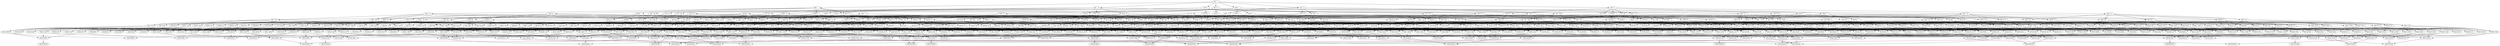 strict digraph "velha" {
	"OXOXOXO.." [O=1];
	"OXOXOXXOO" [O=1];
	"OXOXOXOOX" [O=1];
	"OXOXOX..O" [O=1];
	"OXOXOOXXO" [O=1];
	"OXOXOOXOX" [D=1];
	"OXOXO.X.O" [O=1];
	"OXOXOOOXX" [O=1];
	"OXOXO.OX." [O=1];
	"OXOXO..XO" [O=1];
	"OXOXO.O.X" [O=1];
	"OXOXXOOX." [X=1];
	"OXOXXOOOX" [D=1];
	"OXOXXOXOO" [O=1];
	"OXOXXO..O" [O=1];
	"OXOX.OX.O" [O=1];
	"OXOX.O.XO" [O=1];
	"OXOXXXOO." [X=1];
	"OXOXXXO.O" [X=1];
	"OXOXX.OXO" [X=1];
	"OXOXOXOXO" [O=1];
	"OXOXXX.OO" [X=1];
	"OXOOXXO.." [O=1];
	"OXOOXXXOO" [D=1];
	"OXOOXXOOX" [O=1];
	"OXOOXX.XO" [X=1];
	"OXOOXOXX." [X=1];
	"OXOOXOXOX" [D=1];
	"OXOOX.XXO" [X=1];
	"OXOOX..X." [X=1];
	"OXOOXO.XX" [X=1];
	"OXOOX.O.X" [O=1];
	"OXO.XOX.O" [O=1];
	"OXO.XO.X." [X=1];
	"OXO.XOOXX" [X=1];
	"OXO.XXOXO" [X=1];
	"OXO.X.OX." [X=1];
	"OXO.X..XO" [X=1];
	"OXOOOXXXO" [O=1];
	"OXOOOXXOX" [D=1];
	"OXOOOXOXX" [O=1];
	"OXOO.XOX." [O=1];
	"OXOO.XO.X" [O=1];
	"OXO.OXX.O" [O=1];
	"OXO.OXOX." [O=1];
	"OXO.OX.XO" [O=1];
	"OXO.OXO.X" [O=1];
	"OXOOO.XXX" [X=1];
	"OXOO.OXXX" [X=1];
	"OXO.OOXXX" [X=1];
	"OXO.O.XXO" [O=1];
	"OXO..OXXO" [O=1];
	"OXOO..OXX" [O=1];
	"OXO.O.OXX" [O=1];
	"XXOOOXO.." [O=1];
	"XXOOOXXOO" [D=1];
	"XXOOOXOOX" [O=1];
	"XXOOOXOXO" [O=1];
	"XXOOOOX.." [O=1];
	"XXOOOOXOX" [O=1];
	"XXOOOOXXO" [O=1];
	"XXOOOO.X." [O=1];
	"XXOOO.OX." [O=1];
	"XXOOOO..X" [O=1];
	"XXOOO.O.X" [O=1];
	"XXOOXOOX." [X=1];
	"XXOOXOO.X" [X=1];
	"XXOOXOXOO" [O=1];
	"XXOOXO.OX" [X=1];
	"XXOOXO..O" [O=1];
	"XXOO.OX.O" [O=1];
	"XXOOOOOXX" [O=1];
	"XXOO.O.XO" [O=1];
	"XXOOXXOOO" [O=1];
	"XXOOX.OOX" [X=1];
	"XXOOX.OXO" [X=1];
	".XOOXOX.O" [O=1];
	".XOOXO.X." [X=1];
	".XOOXOOXX" [X=1];
	".XOOXXOXO" [X=1];
	".XOOX.OX." [X=1];
	".XOOX..XO" [X=1];
	".XOOOXOX." [O=1];
	".XOOOXO.X" [O=1];
	".XOOOOXX." [O=1];
	".XOOOOX.X" [O=1];
	".XOO.OXXO" [O=1];
	".XOOOO.XX" [O=1];
	".XOOO.OXX" [O=1];
	"XXOXOOO.." [O=1];
	"XXOXOOXO." [X=1];
	"XXOXOOOOX" [O=1];
	"XXOXOO..O" [O=1];
	"XXO.OOX.O" [O=1];
	"XXO.OOOX." [O=1];
	"XXO.OO.XO" [O=1];
	"XXO.OOO.X" [O=1];
	"XXO.O.O.." [O=1];
	"XXOXO.OO." [O=1];
	"XXOXOXOOO" [O=1];
	"XXOXO.XOO" [X=1];
	"XXO.OXOO." [O=1];
	"XXO.O.OOX" [O=1];
	"XXOXO.O.O" [O=1];
	"XXO.OXO.O" [O=1];
	"XXO.O.OXO" [O=1];
	".XOXOOX.O" [O=1];
	".XOXOOOX." [O=1];
	".XOXOO.XO" [O=1];
	".XOXOOO.X" [O=1];
	".XOXO.O.." [O=1];
	".XOXOXOO." [O=1];
	".XOXO.OOX" [O=1];
	".XOXOXO.O" [O=1];
	".XOXO.OXO" [O=1];
	".XO.OXO.." [O=1];
	".XO.OXOOX" [O=1];
	".XO.OXOXO" [O=1];
	".XO.OOXXO" [O=1];
	".XO.OOOXX" [O=1];
	".XO.O.OX." [O=1];
	".XO.O.O.X" [O=1];
	"XXOXXOOOO" [O=1];
	"XXOX.OO.O" [O=1];
	"XXO.XOOOX" [X=1];
	"XXO.XOO.O" [O=1];
	"XXO..OOXO" [O=1];
	"XXOX.O.OO" [O=1];
	"XXO.XO.OO" [O=1];
	"XXO..OXOO" [O=1];
	"XXO..O..O" [O=1];
	".XOXXOO.O" [O=1];
	".XOX.OOXO" [O=1];
	".XOXXO.OO" [O=1];
	".XOX.OXOO" [O=1];
	".XOX.O..O" [O=1];
	".XO.XOOX." [X=1];
	".XO.XOXOO" [O=1];
	".XO.XO..O" [O=1];
	".XO..OX.O" [O=1];
	".XO..O.XO" [O=1];
	"XXOX..OOO" [O=1];
	"XXO.X.OOO" [O=1];
	"XXO..XOOO" [O=1];
	".XOXX.OOO" [O=1];
	".XOX.XOOO" [O=1];
	".XO.XXOOO" [O=1];
	".XO.X.OXO" [X=1];
	".XO......" -> "OXO......"
	".XO......" -> ".XOO....."
	".XO......" -> ".XO.O...."
	".XO......" -> ".XO..O..."
	".XO......" -> ".XO...O.."
	".XO......" -> ".XO....O."
	".XO......" -> ".XO.....O"
	"OXO......" -> "OXOX....."
	"OXO......" -> "OXO.X...."
	"OXO......" -> "OXO..X..."
	"OXO......" -> "OXO...X.."
	"OXO......" -> "OXO....X."
	"OXO......" -> "OXO.....X"
	"OXOX....." -> "OXOXO...."
	"OXOX....." -> "OXOX.O..."
	"OXOX....." -> "OXOX..O.."
	"OXOX....." -> "OXOX...O."
	"OXOX....." -> "OXOX....O"
	"OXOXO...." -> "OXOXOX..."
	"OXOXO...." -> "OXOXO.X.."
	"OXOXO...." -> "OXOXO..X."
	"OXOXO...." -> "OXOXO...X"
	"OXOXOX..." -> "OXOXOXO.."
	"OXOXOX..." -> "OXOXOX.O."
	"OXOXOX..." -> "OXOXOX..O"
	"OXOXOX.O." -> "OXOXOXXO."
	"OXOXOX.O." -> "OXOXOX.OX"
	"OXOXOXXO." -> "OXOXOXXOO"
	"OXOXOX.OX" -> "OXOXOXOOX"
	"OXOXO.X.." -> "OXOXOOX.."
	"OXOXO.X.." -> "OXOXO.XO."
	"OXOXO.X.." -> "OXOXO.X.O"
	"OXOXOOX.." -> "OXOXOOXX."
	"OXOXOOX.." -> "OXOXOOX.X"
	"OXOXOOXX." -> "OXOXOOXXO"
	"OXOXOOX.X" -> "OXOXOOXOX"
	"OXOXO.XO." -> "OXOXOXXO."
	"OXOXO.XO." -> "OXOXO.XOX"
	"OXOXO.XOX" -> "OXOXOOXOX"
	"OXOXO..X." -> "OXOXOO.X."
	"OXOXO..X." -> "OXOXO.OX."
	"OXOXO..X." -> "OXOXO..XO"
	"OXOXOO.X." -> "OXOXOOXX."
	"OXOXOO.X." -> "OXOXOO.XX"
	"OXOXOO.XX" -> "OXOXOOOXX"
	"OXOXO...X" -> "OXOXOO..X"
	"OXOXO...X" -> "OXOXO.O.X"
	"OXOXO...X" -> "OXOXO..OX"
	"OXOXOO..X" -> "OXOXOOX.X"
	"OXOXOO..X" -> "OXOXOO.XX"
	"OXOXO..OX" -> "OXOXOX.OX"
	"OXOXO..OX" -> "OXOXO.XOX"
	"OXOX.O..." -> "OXOXXO..."
	"OXOX.O..." -> "OXOX.OX.."
	"OXOX.O..." -> "OXOX.O.X."
	"OXOX.O..." -> "OXOX.O..X"
	"OXOXXO..." -> "OXOXXOO.."
	"OXOXXO..." -> "OXOXXO.O."
	"OXOXXO..." -> "OXOXXO..O"
	"OXOXXOO.." -> "OXOXXOOX."
	"OXOXXOO.." -> "OXOXXOO.X"
	"OXOXXOO.X" -> "OXOXXOOOX"
	"OXOXXO.O." -> "OXOXXOXO."
	"OXOXXO.O." -> "OXOXXO.OX"
	"OXOXXOXO." -> "OXOXXOXOO"
	"OXOXXO.OX" -> "OXOXXOOOX"
	"OXOX.OX.." -> "OXOXOOX.."
	"OXOX.OX.." -> "OXOX.OXO."
	"OXOX.OX.." -> "OXOX.OX.O"
	"OXOX.OXO." -> "OXOXXOXO."
	"OXOX.OXO." -> "OXOX.OXOX"
	"OXOX.OXOX" -> "OXOXOOXOX"
	"OXOX.O.X." -> "OXOXOO.X."
	"OXOX.O.X." -> "OXOX.OOX."
	"OXOX.O.X." -> "OXOX.O.XO"
	"OXOX.OOX." -> "OXOXXOOX."
	"OXOX.OOX." -> "OXOX.OOXX"
	"OXOX.OOXX" -> "OXOXOOOXX"
	"OXOX.O..X" -> "OXOXOO..X"
	"OXOX.O..X" -> "OXOX.OO.X"
	"OXOX.O..X" -> "OXOX.O.OX"
	"OXOX.OO.X" -> "OXOXXOO.X"
	"OXOX.OO.X" -> "OXOX.OOXX"
	"OXOX.O.OX" -> "OXOXXO.OX"
	"OXOX.O.OX" -> "OXOX.OXOX"
	"OXOX..O.." -> "OXOXX.O.."
	"OXOX..O.." -> "OXOX.XO.."
	"OXOX..O.." -> "OXOX..OX."
	"OXOX..O.." -> "OXOX..O.X"
	"OXOXX.O.." -> "OXOXXOO.."
	"OXOXX.O.." -> "OXOXX.OO."
	"OXOXX.O.." -> "OXOXX.O.O"
	"OXOXX.OO." -> "OXOXXXOO."
	"OXOXX.OO." -> "OXOXX.OOX"
	"OXOXX.OOX" -> "OXOXXOOOX"
	"OXOXX.O.O" -> "OXOXXXO.O"
	"OXOXX.O.O" -> "OXOXX.OXO"
	"OXOX.XO.." -> "OXOXOXO.."
	"OXOX.XO.." -> "OXOX.XOO."
	"OXOX.XO.." -> "OXOX.XO.O"
	"OXOX.XOO." -> "OXOXXXOO."
	"OXOX.XOO." -> "OXOX.XOOX"
	"OXOX.XOOX" -> "OXOXOXOOX"
	"OXOX.XO.O" -> "OXOXXXO.O"
	"OXOX.XO.O" -> "OXOX.XOXO"
	"OXOX.XOXO" -> "OXOXOXOXO"
	"OXOX..OX." -> "OXOXO.OX."
	"OXOX..OX." -> "OXOX.OOX."
	"OXOX..OX." -> "OXOX..OXO"
	"OXOX..OXO" -> "OXOXX.OXO"
	"OXOX..OXO" -> "OXOX.XOXO"
	"OXOX..O.X" -> "OXOXO.O.X"
	"OXOX..O.X" -> "OXOX.OO.X"
	"OXOX..O.X" -> "OXOX..OOX"
	"OXOX..OOX" -> "OXOXX.OOX"
	"OXOX..OOX" -> "OXOX.XOOX"
	"OXOX...O." -> "OXOXX..O."
	"OXOX...O." -> "OXOX.X.O."
	"OXOX...O." -> "OXOX..XO."
	"OXOX...O." -> "OXOX...OX"
	"OXOXX..O." -> "OXOXXO.O."
	"OXOXX..O." -> "OXOXX.OO."
	"OXOXX..O." -> "OXOXX..OO"
	"OXOXX..OO" -> "OXOXXX.OO"
	"OXOXX..OO" -> "OXOXX.XOO"
	"OXOXX.XOO" -> "OXOXXOXOO"
	"OXOX.X.O." -> "OXOXOX.O."
	"OXOX.X.O." -> "OXOX.XOO."
	"OXOX.X.O." -> "OXOX.X.OO"
	"OXOX.X.OO" -> "OXOXXX.OO"
	"OXOX.X.OO" -> "OXOX.XXOO"
	"OXOX.XXOO" -> "OXOXOXXOO"
	"OXOX..XO." -> "OXOXO.XO."
	"OXOX..XO." -> "OXOX.OXO."
	"OXOX..XO." -> "OXOX..XOO"
	"OXOX..XOO" -> "OXOXX.XOO"
	"OXOX..XOO" -> "OXOX.XXOO"
	"OXOX...OX" -> "OXOXO..OX"
	"OXOX...OX" -> "OXOX.O.OX"
	"OXOX...OX" -> "OXOX..OOX"
	"OXOX....O" -> "OXOXX...O"
	"OXOX....O" -> "OXOX.X..O"
	"OXOX....O" -> "OXOX..X.O"
	"OXOX....O" -> "OXOX...XO"
	"OXOXX...O" -> "OXOXXO..O"
	"OXOXX...O" -> "OXOXX.O.O"
	"OXOXX...O" -> "OXOXX..OO"
	"OXOX.X..O" -> "OXOXOX..O"
	"OXOX.X..O" -> "OXOX.XO.O"
	"OXOX.X..O" -> "OXOX.X.OO"
	"OXOX..X.O" -> "OXOXO.X.O"
	"OXOX..X.O" -> "OXOX.OX.O"
	"OXOX..X.O" -> "OXOX..XOO"
	"OXOX...XO" -> "OXOXO..XO"
	"OXOX...XO" -> "OXOX.O.XO"
	"OXOX...XO" -> "OXOX..OXO"
	"OXO.X...." -> "OXOOX...."
	"OXO.X...." -> "OXO.XO..."
	"OXO.X...." -> "OXO.X.O.."
	"OXO.X...." -> "OXO.X..O."
	"OXO.X...." -> "OXO.X...O"
	"OXOOX...." -> "OXOOXX..."
	"OXOOX...." -> "OXOOX.X.."
	"OXOOX...." -> "OXOOX..X."
	"OXOOX...." -> "OXOOX...X"
	"OXOOXX..." -> "OXOOXXO.."
	"OXOOXX..." -> "OXOOXX.O."
	"OXOOXX..." -> "OXOOXX..O"
	"OXOOXX.O." -> "OXOOXXXO."
	"OXOOXX.O." -> "OXOOXX.OX"
	"OXOOXXXO." -> "OXOOXXXOO"
	"OXOOXX.OX" -> "OXOOXXOOX"
	"OXOOXX..O" -> "OXOOXXX.O"
	"OXOOXX..O" -> "OXOOXX.XO"
	"OXOOXXX.O" -> "OXOOXXXOO"
	"OXOOX.X.." -> "OXOOXOX.."
	"OXOOX.X.." -> "OXOOX.XO."
	"OXOOX.X.." -> "OXOOX.X.O"
	"OXOOXOX.." -> "OXOOXOXX."
	"OXOOXOX.." -> "OXOOXOX.X"
	"OXOOXOX.X" -> "OXOOXOXOX"
	"OXOOX.XO." -> "OXOOXXXO."
	"OXOOX.XO." -> "OXOOX.XOX"
	"OXOOX.XOX" -> "OXOOXOXOX"
	"OXOOX.X.O" -> "OXOOXXX.O"
	"OXOOX.X.O" -> "OXOOX.XXO"
	"OXOOX...X" -> "OXOOXO..X"
	"OXOOX...X" -> "OXOOX.O.X"
	"OXOOX...X" -> "OXOOX..OX"
	"OXOOXO..X" -> "OXOOXOX.X"
	"OXOOXO..X" -> "OXOOXO.XX"
	"OXOOX..OX" -> "OXOOXX.OX"
	"OXOOX..OX" -> "OXOOX.XOX"
	"OXO.XO..." -> "OXOXXO..."
	"OXO.XO..." -> "OXO.XOX.."
	"OXO.XO..." -> "OXO.XO.X."
	"OXO.XO..." -> "OXO.XO..X"
	"OXO.XOX.." -> "OXOOXOX.."
	"OXO.XOX.." -> "OXO.XOXO."
	"OXO.XOX.." -> "OXO.XOX.O"
	"OXO.XOXO." -> "OXOXXOXO."
	"OXO.XOXO." -> "OXO.XOXOX"
	"OXO.XOXOX" -> "OXOOXOXOX"
	"OXO.XO..X" -> "OXOOXO..X"
	"OXO.XO..X" -> "OXO.XOO.X"
	"OXO.XO..X" -> "OXO.XO.OX"
	"OXO.XOO.X" -> "OXOXXOO.X"
	"OXO.XOO.X" -> "OXO.XOOXX"
	"OXO.XO.OX" -> "OXOXXO.OX"
	"OXO.XO.OX" -> "OXO.XOXOX"
	"OXO.X.O.." -> "OXOXX.O.."
	"OXO.X.O.." -> "OXO.XXO.."
	"OXO.X.O.." -> "OXO.X.OX."
	"OXO.X.O.." -> "OXO.X.O.X"
	"OXO.XXO.." -> "OXOOXXO.."
	"OXO.XXO.." -> "OXO.XXOO."
	"OXO.XXO.." -> "OXO.XXO.O"
	"OXO.XXOO." -> "OXOXXXOO."
	"OXO.XXOO." -> "OXO.XXOOX"
	"OXO.XXOOX" -> "OXOOXXOOX"
	"OXO.XXO.O" -> "OXOXXXO.O"
	"OXO.XXO.O" -> "OXO.XXOXO"
	"OXO.X.O.X" -> "OXOOX.O.X"
	"OXO.X.O.X" -> "OXO.XOO.X"
	"OXO.X.O.X" -> "OXO.X.OOX"
	"OXO.X.OOX" -> "OXOXX.OOX"
	"OXO.X.OOX" -> "OXO.XXOOX"
	"OXO.X..O." -> "OXOXX..O."
	"OXO.X..O." -> "OXO.XX.O."
	"OXO.X..O." -> "OXO.X.XO."
	"OXO.X..O." -> "OXO.X..OX"
	"OXO.XX.O." -> "OXOOXX.O."
	"OXO.XX.O." -> "OXO.XXOO."
	"OXO.XX.O." -> "OXO.XX.OO"
	"OXO.XX.OO" -> "OXOXXX.OO"
	"OXO.XX.OO" -> "OXO.XXXOO"
	"OXO.XXXOO" -> "OXOOXXXOO"
	"OXO.X.XO." -> "OXOOX.XO."
	"OXO.X.XO." -> "OXO.XOXO."
	"OXO.X.XO." -> "OXO.X.XOO"
	"OXO.X.XOO" -> "OXOXX.XOO"
	"OXO.X.XOO" -> "OXO.XXXOO"
	"OXO.X..OX" -> "OXOOX..OX"
	"OXO.X..OX" -> "OXO.XO.OX"
	"OXO.X..OX" -> "OXO.X.OOX"
	"OXO.X...O" -> "OXOXX...O"
	"OXO.X...O" -> "OXO.XX..O"
	"OXO.X...O" -> "OXO.X.X.O"
	"OXO.X...O" -> "OXO.X..XO"
	"OXO.XX..O" -> "OXOOXX..O"
	"OXO.XX..O" -> "OXO.XXO.O"
	"OXO.XX..O" -> "OXO.XX.OO"
	"OXO.X.X.O" -> "OXOOX.X.O"
	"OXO.X.X.O" -> "OXO.XOX.O"
	"OXO.X.X.O" -> "OXO.X.XOO"
	"OXO..X..." -> "OXOO.X..."
	"OXO..X..." -> "OXO.OX..."
	"OXO..X..." -> "OXO..XO.."
	"OXO..X..." -> "OXO..X.O."
	"OXO..X..." -> "OXO..X..O"
	"OXOO.X..." -> "OXOOXX..."
	"OXOO.X..." -> "OXOO.XX.."
	"OXOO.X..." -> "OXOO.X.X."
	"OXOO.X..." -> "OXOO.X..X"
	"OXOO.XX.." -> "OXOOOXX.."
	"OXOO.XX.." -> "OXOO.XXO."
	"OXOO.XX.." -> "OXOO.XX.O"
	"OXOOOXX.." -> "OXOOOXXX."
	"OXOOOXX.." -> "OXOOOXX.X"
	"OXOOOXXX." -> "OXOOOXXXO"
	"OXOOOXX.X" -> "OXOOOXXOX"
	"OXOO.XXO." -> "OXOOXXXO."
	"OXOO.XXO." -> "OXOO.XXOX"
	"OXOO.XXOX" -> "OXOOOXXOX"
	"OXOO.XX.O" -> "OXOOXXX.O"
	"OXOO.XX.O" -> "OXOO.XXXO"
	"OXOO.XXXO" -> "OXOOOXXXO"
	"OXOO.X.X." -> "OXOOOX.X."
	"OXOO.X.X." -> "OXOO.XOX."
	"OXOO.X.X." -> "OXOO.X.XO"
	"OXOOOX.X." -> "OXOOOXXX."
	"OXOOOX.X." -> "OXOOOX.XX"
	"OXOOOX.XX" -> "OXOOOXOXX"
	"OXOO.X.XO" -> "OXOOXX.XO"
	"OXOO.X.XO" -> "OXOO.XXXO"
	"OXOO.X..X" -> "OXOOOX..X"
	"OXOO.X..X" -> "OXOO.XO.X"
	"OXOO.X..X" -> "OXOO.X.OX"
	"OXOOOX..X" -> "OXOOOXX.X"
	"OXOOOX..X" -> "OXOOOX.XX"
	"OXOO.X.OX" -> "OXOOXX.OX"
	"OXOO.X.OX" -> "OXOO.XXOX"
	"OXO.OX..." -> "OXOXOX..."
	"OXO.OX..." -> "OXO.OXX.."
	"OXO.OX..." -> "OXO.OX.X."
	"OXO.OX..." -> "OXO.OX..X"
	"OXO.OXX.." -> "OXOOOXX.."
	"OXO.OXX.." -> "OXO.OXXO."
	"OXO.OXX.." -> "OXO.OXX.O"
	"OXO.OXXO." -> "OXOXOXXO."
	"OXO.OXXO." -> "OXO.OXXOX"
	"OXO.OXXOX" -> "OXOOOXXOX"
	"OXO.OX.X." -> "OXOOOX.X."
	"OXO.OX.X." -> "OXO.OXOX."
	"OXO.OX.X." -> "OXO.OX.XO"
	"OXO.OX..X" -> "OXOOOX..X"
	"OXO.OX..X" -> "OXO.OXO.X"
	"OXO.OX..X" -> "OXO.OX.OX"
	"OXO.OX.OX" -> "OXOXOX.OX"
	"OXO.OX.OX" -> "OXO.OXXOX"
	"OXO..XO.." -> "OXOX.XO.."
	"OXO..XO.." -> "OXO.XXO.."
	"OXO..XO.." -> "OXO..XOX."
	"OXO..XO.." -> "OXO..XO.X"
	"OXO..XOX." -> "OXOO.XOX."
	"OXO..XOX." -> "OXO.OXOX."
	"OXO..XOX." -> "OXO..XOXO"
	"OXO..XOXO" -> "OXOX.XOXO"
	"OXO..XOXO" -> "OXO.XXOXO"
	"OXO..XO.X" -> "OXOO.XO.X"
	"OXO..XO.X" -> "OXO.OXO.X"
	"OXO..XO.X" -> "OXO..XOOX"
	"OXO..XOOX" -> "OXOX.XOOX"
	"OXO..XOOX" -> "OXO.XXOOX"
	"OXO..X.O." -> "OXOX.X.O."
	"OXO..X.O." -> "OXO.XX.O."
	"OXO..X.O." -> "OXO..XXO."
	"OXO..X.O." -> "OXO..X.OX"
	"OXO..XXO." -> "OXOO.XXO."
	"OXO..XXO." -> "OXO.OXXO."
	"OXO..XXO." -> "OXO..XXOO"
	"OXO..XXOO" -> "OXOX.XXOO"
	"OXO..XXOO" -> "OXO.XXXOO"
	"OXO..X.OX" -> "OXOO.X.OX"
	"OXO..X.OX" -> "OXO.OX.OX"
	"OXO..X.OX" -> "OXO..XOOX"
	"OXO..X..O" -> "OXOX.X..O"
	"OXO..X..O" -> "OXO.XX..O"
	"OXO..X..O" -> "OXO..XX.O"
	"OXO..X..O" -> "OXO..X.XO"
	"OXO..XX.O" -> "OXOO.XX.O"
	"OXO..XX.O" -> "OXO.OXX.O"
	"OXO..XX.O" -> "OXO..XXOO"
	"OXO..X.XO" -> "OXOO.X.XO"
	"OXO..X.XO" -> "OXO.OX.XO"
	"OXO..X.XO" -> "OXO..XOXO"
	"OXO...X.." -> "OXOO..X.."
	"OXO...X.." -> "OXO.O.X.."
	"OXO...X.." -> "OXO..OX.."
	"OXO...X.." -> "OXO...XO."
	"OXO...X.." -> "OXO...X.O"
	"OXOO..X.." -> "OXOOX.X.."
	"OXOO..X.." -> "OXOO.XX.."
	"OXOO..X.." -> "OXOO..XX."
	"OXOO..X.." -> "OXOO..X.X"
	"OXOO..XX." -> "OXOOO.XX."
	"OXOO..XX." -> "OXOO.OXX."
	"OXOO..XX." -> "OXOO..XXO"
	"OXOOO.XX." -> "OXOOOXXX."
	"OXOOO.XX." -> "OXOOO.XXX"
	"OXOO.OXX." -> "OXOOXOXX."
	"OXOO.OXX." -> "OXOO.OXXX"
	"OXOO..XXO" -> "OXOOX.XXO"
	"OXOO..XXO" -> "OXOO.XXXO"
	"OXOO..X.X" -> "OXOOO.X.X"
	"OXOO..X.X" -> "OXOO.OX.X"
	"OXOO..X.X" -> "OXOO..XOX"
	"OXOOO.X.X" -> "OXOOOXX.X"
	"OXOOO.X.X" -> "OXOOO.XXX"
	"OXOO.OX.X" -> "OXOOXOX.X"
	"OXOO.OX.X" -> "OXOO.OXXX"
	"OXOO..XOX" -> "OXOOX.XOX"
	"OXOO..XOX" -> "OXOO.XXOX"
	"OXO.O.X.." -> "OXOXO.X.."
	"OXO.O.X.." -> "OXO.OXX.."
	"OXO.O.X.." -> "OXO.O.XX."
	"OXO.O.X.." -> "OXO.O.X.X"
	"OXO.O.XX." -> "OXOOO.XX."
	"OXO.O.XX." -> "OXO.OOXX."
	"OXO.O.XX." -> "OXO.O.XXO"
	"OXO.OOXX." -> "OXOXOOXX."
	"OXO.OOXX." -> "OXO.OOXXX"
	"OXO.O.X.X" -> "OXOOO.X.X"
	"OXO.O.X.X" -> "OXO.OOX.X"
	"OXO.O.X.X" -> "OXO.O.XOX"
	"OXO.OOX.X" -> "OXOXOOX.X"
	"OXO.OOX.X" -> "OXO.OOXXX"
	"OXO.O.XOX" -> "OXOXO.XOX"
	"OXO.O.XOX" -> "OXO.OXXOX"
	"OXO..OX.." -> "OXOX.OX.."
	"OXO..OX.." -> "OXO.XOX.."
	"OXO..OX.." -> "OXO..OXX."
	"OXO..OX.." -> "OXO..OX.X"
	"OXO..OXX." -> "OXOO.OXX."
	"OXO..OXX." -> "OXO.OOXX."
	"OXO..OXX." -> "OXO..OXXO"
	"OXO..OX.X" -> "OXOO.OX.X"
	"OXO..OX.X" -> "OXO.OOX.X"
	"OXO..OX.X" -> "OXO..OXOX"
	"OXO..OXOX" -> "OXOX.OXOX"
	"OXO..OXOX" -> "OXO.XOXOX"
	"OXO...XO." -> "OXOX..XO."
	"OXO...XO." -> "OXO.X.XO."
	"OXO...XO." -> "OXO..XXO."
	"OXO...XO." -> "OXO...XOX"
	"OXO...XOX" -> "OXOO..XOX"
	"OXO...XOX" -> "OXO.O.XOX"
	"OXO...XOX" -> "OXO..OXOX"
	"OXO...X.O" -> "OXOX..X.O"
	"OXO...X.O" -> "OXO.X.X.O"
	"OXO...X.O" -> "OXO..XX.O"
	"OXO...X.O" -> "OXO...XXO"
	"OXO...XXO" -> "OXOO..XXO"
	"OXO...XXO" -> "OXO.O.XXO"
	"OXO...XXO" -> "OXO..OXXO"
	"OXO....X." -> "OXOO...X."
	"OXO....X." -> "OXO.O..X."
	"OXO....X." -> "OXO..O.X."
	"OXO....X." -> "OXO...OX."
	"OXO....X." -> "OXO....XO"
	"OXOO...X." -> "OXOOX..X."
	"OXOO...X." -> "OXOO.X.X."
	"OXOO...X." -> "OXOO..XX."
	"OXOO...X." -> "OXOO...XX"
	"OXOO...XX" -> "OXOOO..XX"
	"OXOO...XX" -> "OXOO.O.XX"
	"OXOO...XX" -> "OXOO..OXX"
	"OXOOO..XX" -> "OXOOOX.XX"
	"OXOOO..XX" -> "OXOOO.XXX"
	"OXOO.O.XX" -> "OXOOXO.XX"
	"OXOO.O.XX" -> "OXOO.OXXX"
	"OXO.O..X." -> "OXOXO..X."
	"OXO.O..X." -> "OXO.OX.X."
	"OXO.O..X." -> "OXO.O.XX."
	"OXO.O..X." -> "OXO.O..XX"
	"OXO.O..XX" -> "OXOOO..XX"
	"OXO.O..XX" -> "OXO.OO.XX"
	"OXO.O..XX" -> "OXO.O.OXX"
	"OXO.OO.XX" -> "OXOXOO.XX"
	"OXO.OO.XX" -> "OXO.OOXXX"
	"OXO..O.X." -> "OXOX.O.X."
	"OXO..O.X." -> "OXO.XO.X."
	"OXO..O.X." -> "OXO..OXX."
	"OXO..O.X." -> "OXO..O.XX"
	"OXO..O.XX" -> "OXOO.O.XX"
	"OXO..O.XX" -> "OXO.OO.XX"
	"OXO..O.XX" -> "OXO..OOXX"
	"OXO..OOXX" -> "OXOX.OOXX"
	"OXO..OOXX" -> "OXO.XOOXX"
	"OXO...OX." -> "OXOX..OX."
	"OXO...OX." -> "OXO.X.OX."
	"OXO...OX." -> "OXO..XOX."
	"OXO...OX." -> "OXO...OXX"
	"OXO...OXX" -> "OXOO..OXX"
	"OXO...OXX" -> "OXO.O.OXX"
	"OXO...OXX" -> "OXO..OOXX"
	"OXO....XO" -> "OXOX...XO"
	"OXO....XO" -> "OXO.X..XO"
	"OXO....XO" -> "OXO..X.XO"
	"OXO....XO" -> "OXO...XXO"
	"OXO.....X" -> "OXOO....X"
	"OXO.....X" -> "OXO.O...X"
	"OXO.....X" -> "OXO..O..X"
	"OXO.....X" -> "OXO...O.X"
	"OXO.....X" -> "OXO....OX"
	"OXOO....X" -> "OXOOX...X"
	"OXOO....X" -> "OXOO.X..X"
	"OXOO....X" -> "OXOO..X.X"
	"OXOO....X" -> "OXOO...XX"
	"OXO.O...X" -> "OXOXO...X"
	"OXO.O...X" -> "OXO.OX..X"
	"OXO.O...X" -> "OXO.O.X.X"
	"OXO.O...X" -> "OXO.O..XX"
	"OXO..O..X" -> "OXOX.O..X"
	"OXO..O..X" -> "OXO.XO..X"
	"OXO..O..X" -> "OXO..OX.X"
	"OXO..O..X" -> "OXO..O.XX"
	"OXO...O.X" -> "OXOX..O.X"
	"OXO...O.X" -> "OXO.X.O.X"
	"OXO...O.X" -> "OXO..XO.X"
	"OXO...O.X" -> "OXO...OXX"
	"OXO....OX" -> "OXOX...OX"
	"OXO....OX" -> "OXO.X..OX"
	"OXO....OX" -> "OXO..X.OX"
	"OXO....OX" -> "OXO...XOX"
	".XOO....." -> "XXOO....."
	".XOO....." -> ".XOOX...."
	".XOO....." -> ".XOO.X..."
	".XOO....." -> ".XOO..X.."
	".XOO....." -> ".XOO...X."
	".XOO....." -> ".XOO....X"
	"XXOO....." -> "XXOOO...."
	"XXOO....." -> "XXOO.O..."
	"XXOO....." -> "XXOO..O.."
	"XXOO....." -> "XXOO...O."
	"XXOO....." -> "XXOO....O"
	"XXOOO...." -> "XXOOOX..."
	"XXOOO...." -> "XXOOO.X.."
	"XXOOO...." -> "XXOOO..X."
	"XXOOO...." -> "XXOOO...X"
	"XXOOOX..." -> "XXOOOXO.."
	"XXOOOX..." -> "XXOOOX.O."
	"XXOOOX..." -> "XXOOOX..O"
	"XXOOOX.O." -> "XXOOOXXO."
	"XXOOOX.O." -> "XXOOOX.OX"
	"XXOOOXXO." -> "XXOOOXXOO"
	"XXOOOX.OX" -> "XXOOOXOOX"
	"XXOOOX..O" -> "XXOOOXX.O"
	"XXOOOX..O" -> "XXOOOX.XO"
	"XXOOOXX.O" -> "XXOOOXXOO"
	"XXOOOX.XO" -> "XXOOOXOXO"
	"XXOOO.X.." -> "XXOOOOX.."
	"XXOOO.X.." -> "XXOOO.XO."
	"XXOOO.X.." -> "XXOOO.X.O"
	"XXOOO.XO." -> "XXOOOXXO."
	"XXOOO.XO." -> "XXOOO.XOX"
	"XXOOO.XOX" -> "XXOOOOXOX"
	"XXOOO.X.O" -> "XXOOOXX.O"
	"XXOOO.X.O" -> "XXOOO.XXO"
	"XXOOO.XXO" -> "XXOOOOXXO"
	"XXOOO..X." -> "XXOOOO.X."
	"XXOOO..X." -> "XXOOO.OX."
	"XXOOO..X." -> "XXOOO..XO"
	"XXOOO..XO" -> "XXOOOX.XO"
	"XXOOO..XO" -> "XXOOO.XXO"
	"XXOOO...X" -> "XXOOOO..X"
	"XXOOO...X" -> "XXOOO.O.X"
	"XXOOO...X" -> "XXOOO..OX"
	"XXOOO..OX" -> "XXOOOX.OX"
	"XXOOO..OX" -> "XXOOO.XOX"
	"XXOO.O..." -> "XXOOXO..."
	"XXOO.O..." -> "XXOO.OX.."
	"XXOO.O..." -> "XXOO.O.X."
	"XXOO.O..." -> "XXOO.O..X"
	"XXOOXO..." -> "XXOOXOO.."
	"XXOOXO..." -> "XXOOXO.O."
	"XXOOXO..." -> "XXOOXO..O"
	"XXOOXOO.." -> "XXOOXOOX."
	"XXOOXOO.." -> "XXOOXOO.X"
	"XXOOXO.O." -> "XXOOXOXO."
	"XXOOXO.O." -> "XXOOXO.OX"
	"XXOOXOXO." -> "XXOOXOXOO"
	"XXOO.OX.." -> "XXOOOOX.."
	"XXOO.OX.." -> "XXOO.OXO."
	"XXOO.OX.." -> "XXOO.OX.O"
	"XXOO.OXO." -> "XXOOXOXO."
	"XXOO.OXO." -> "XXOO.OXOX"
	"XXOO.OXOX" -> "XXOOOOXOX"
	"XXOO.O.X." -> "XXOOOO.X."
	"XXOO.O.X." -> "XXOO.OOX."
	"XXOO.O.X." -> "XXOO.O.XO"
	"XXOO.OOX." -> "XXOOXOOX."
	"XXOO.OOX." -> "XXOO.OOXX"
	"XXOO.OOXX" -> "XXOOOOOXX"
	"XXOO.O..X" -> "XXOOOO..X"
	"XXOO.O..X" -> "XXOO.OO.X"
	"XXOO.O..X" -> "XXOO.O.OX"
	"XXOO.OO.X" -> "XXOOXOO.X"
	"XXOO.OO.X" -> "XXOO.OOXX"
	"XXOO.O.OX" -> "XXOOXO.OX"
	"XXOO.O.OX" -> "XXOO.OXOX"
	"XXOO..O.." -> "XXOOX.O.."
	"XXOO..O.." -> "XXOO.XO.."
	"XXOO..O.." -> "XXOO..OX."
	"XXOO..O.." -> "XXOO..O.X"
	"XXOOX.O.." -> "XXOOXOO.."
	"XXOOX.O.." -> "XXOOX.OO."
	"XXOOX.O.." -> "XXOOX.O.O"
	"XXOOX.OO." -> "XXOOXXOO."
	"XXOOX.OO." -> "XXOOX.OOX"
	"XXOOXXOO." -> "XXOOXXOOO"
	"XXOOX.O.O" -> "XXOOXXO.O"
	"XXOOX.O.O" -> "XXOOX.OXO"
	"XXOOXXO.O" -> "XXOOXXOOO"
	"XXOO.XO.." -> "XXOOOXO.."
	"XXOO.XO.." -> "XXOO.XOO."
	"XXOO.XO.." -> "XXOO.XO.O"
	"XXOO.XOO." -> "XXOOXXOO."
	"XXOO.XOO." -> "XXOO.XOOX"
	"XXOO.XOOX" -> "XXOOOXOOX"
	"XXOO.XO.O" -> "XXOOXXO.O"
	"XXOO.XO.O" -> "XXOO.XOXO"
	"XXOO.XOXO" -> "XXOOOXOXO"
	"XXOO..OX." -> "XXOOO.OX."
	"XXOO..OX." -> "XXOO.OOX."
	"XXOO..OX." -> "XXOO..OXO"
	"XXOO..OXO" -> "XXOOX.OXO"
	"XXOO..OXO" -> "XXOO.XOXO"
	"XXOO..O.X" -> "XXOOO.O.X"
	"XXOO..O.X" -> "XXOO.OO.X"
	"XXOO..O.X" -> "XXOO..OOX"
	"XXOO..OOX" -> "XXOOX.OOX"
	"XXOO..OOX" -> "XXOO.XOOX"
	"XXOO...O." -> "XXOOX..O."
	"XXOO...O." -> "XXOO.X.O."
	"XXOO...O." -> "XXOO..XO."
	"XXOO...O." -> "XXOO...OX"
	"XXOOX..O." -> "XXOOXO.O."
	"XXOOX..O." -> "XXOOX.OO."
	"XXOOX..O." -> "XXOOX..OO"
	"XXOOX..OO" -> "XXOOXX.OO"
	"XXOOX..OO" -> "XXOOX.XOO"
	"XXOOXX.OO" -> "XXOOXXOOO"
	"XXOOX.XOO" -> "XXOOXOXOO"
	"XXOO.X.O." -> "XXOOOX.O."
	"XXOO.X.O." -> "XXOO.XOO."
	"XXOO.X.O." -> "XXOO.X.OO"
	"XXOO.X.OO" -> "XXOOXX.OO"
	"XXOO.X.OO" -> "XXOO.XXOO"
	"XXOO.XXOO" -> "XXOOOXXOO"
	"XXOO..XO." -> "XXOOO.XO."
	"XXOO..XO." -> "XXOO.OXO."
	"XXOO..XO." -> "XXOO..XOO"
	"XXOO..XOO" -> "XXOOX.XOO"
	"XXOO..XOO" -> "XXOO.XXOO"
	"XXOO...OX" -> "XXOOO..OX"
	"XXOO...OX" -> "XXOO.O.OX"
	"XXOO...OX" -> "XXOO..OOX"
	"XXOO....O" -> "XXOOX...O"
	"XXOO....O" -> "XXOO.X..O"
	"XXOO....O" -> "XXOO..X.O"
	"XXOO....O" -> "XXOO...XO"
	"XXOOX...O" -> "XXOOXO..O"
	"XXOOX...O" -> "XXOOX.O.O"
	"XXOOX...O" -> "XXOOX..OO"
	"XXOO.X..O" -> "XXOOOX..O"
	"XXOO.X..O" -> "XXOO.XO.O"
	"XXOO.X..O" -> "XXOO.X.OO"
	"XXOO..X.O" -> "XXOOO.X.O"
	"XXOO..X.O" -> "XXOO.OX.O"
	"XXOO..X.O" -> "XXOO..XOO"
	"XXOO...XO" -> "XXOOO..XO"
	"XXOO...XO" -> "XXOO.O.XO"
	"XXOO...XO" -> "XXOO..OXO"
	".XOOX...." -> "OXOOX...."
	".XOOX...." -> ".XOOXO..."
	".XOOX...." -> ".XOOX.O.."
	".XOOX...." -> ".XOOX..O."
	".XOOX...." -> ".XOOX...O"
	".XOOXO..." -> "XXOOXO..."
	".XOOXO..." -> ".XOOXOX.."
	".XOOXO..." -> ".XOOXO.X."
	".XOOXO..." -> ".XOOXO..X"
	".XOOXOX.." -> "OXOOXOX.."
	".XOOXOX.." -> ".XOOXOXO."
	".XOOXOX.." -> ".XOOXOX.O"
	".XOOXOXO." -> "XXOOXOXO."
	".XOOXOXO." -> ".XOOXOXOX"
	".XOOXOXOX" -> "OXOOXOXOX"
	".XOOXO..X" -> "OXOOXO..X"
	".XOOXO..X" -> ".XOOXOO.X"
	".XOOXO..X" -> ".XOOXO.OX"
	".XOOXOO.X" -> "XXOOXOO.X"
	".XOOXOO.X" -> ".XOOXOOXX"
	".XOOXO.OX" -> "XXOOXO.OX"
	".XOOXO.OX" -> ".XOOXOXOX"
	".XOOX.O.." -> "XXOOX.O.."
	".XOOX.O.." -> ".XOOXXO.."
	".XOOX.O.." -> ".XOOX.OX."
	".XOOX.O.." -> ".XOOX.O.X"
	".XOOXXO.." -> "OXOOXXO.."
	".XOOXXO.." -> ".XOOXXOO."
	".XOOXXO.." -> ".XOOXXO.O"
	".XOOXXOO." -> "XXOOXXOO."
	".XOOXXOO." -> ".XOOXXOOX"
	".XOOXXOOX" -> "OXOOXXOOX"
	".XOOXXO.O" -> "XXOOXXO.O"
	".XOOXXO.O" -> ".XOOXXOXO"
	".XOOX.O.X" -> "OXOOX.O.X"
	".XOOX.O.X" -> ".XOOXOO.X"
	".XOOX.O.X" -> ".XOOX.OOX"
	".XOOX.OOX" -> "XXOOX.OOX"
	".XOOX.OOX" -> ".XOOXXOOX"
	".XOOX..O." -> "XXOOX..O."
	".XOOX..O." -> ".XOOXX.O."
	".XOOX..O." -> ".XOOX.XO."
	".XOOX..O." -> ".XOOX..OX"
	".XOOXX.O." -> "OXOOXX.O."
	".XOOXX.O." -> ".XOOXXOO."
	".XOOXX.O." -> ".XOOXX.OO"
	".XOOXX.OO" -> "XXOOXX.OO"
	".XOOXX.OO" -> ".XOOXXXOO"
	".XOOXXXOO" -> "OXOOXXXOO"
	".XOOX.XO." -> "OXOOX.XO."
	".XOOX.XO." -> ".XOOXOXO."
	".XOOX.XO." -> ".XOOX.XOO"
	".XOOX.XOO" -> "XXOOX.XOO"
	".XOOX.XOO" -> ".XOOXXXOO"
	".XOOX..OX" -> "OXOOX..OX"
	".XOOX..OX" -> ".XOOXO.OX"
	".XOOX..OX" -> ".XOOX.OOX"
	".XOOX...O" -> "XXOOX...O"
	".XOOX...O" -> ".XOOXX..O"
	".XOOX...O" -> ".XOOX.X.O"
	".XOOX...O" -> ".XOOX..XO"
	".XOOXX..O" -> "OXOOXX..O"
	".XOOXX..O" -> ".XOOXXO.O"
	".XOOXX..O" -> ".XOOXX.OO"
	".XOOX.X.O" -> "OXOOX.X.O"
	".XOOX.X.O" -> ".XOOXOX.O"
	".XOOX.X.O" -> ".XOOX.XOO"
	".XOO.X..." -> "OXOO.X..."
	".XOO.X..." -> ".XOOOX..."
	".XOO.X..." -> ".XOO.XO.."
	".XOO.X..." -> ".XOO.X.O."
	".XOO.X..." -> ".XOO.X..O"
	".XOOOX..." -> "XXOOOX..."
	".XOOOX..." -> ".XOOOXX.."
	".XOOOX..." -> ".XOOOX.X."
	".XOOOX..." -> ".XOOOX..X"
	".XOOOXX.." -> "OXOOOXX.."
	".XOOOXX.." -> ".XOOOXXO."
	".XOOOXX.." -> ".XOOOXX.O"
	".XOOOXXO." -> "XXOOOXXO."
	".XOOOXXO." -> ".XOOOXXOX"
	".XOOOXXOX" -> "OXOOOXXOX"
	".XOOOXX.O" -> "XXOOOXX.O"
	".XOOOXX.O" -> ".XOOOXXXO"
	".XOOOXXXO" -> "OXOOOXXXO"
	".XOOOX.X." -> "OXOOOX.X."
	".XOOOX.X." -> ".XOOOXOX."
	".XOOOX.X." -> ".XOOOX.XO"
	".XOOOX.XO" -> "XXOOOX.XO"
	".XOOOX.XO" -> ".XOOOXXXO"
	".XOOOX..X" -> "OXOOOX..X"
	".XOOOX..X" -> ".XOOOXO.X"
	".XOOOX..X" -> ".XOOOX.OX"
	".XOOOX.OX" -> "XXOOOX.OX"
	".XOOOX.OX" -> ".XOOOXXOX"
	".XOO.XO.." -> "XXOO.XO.."
	".XOO.XO.." -> ".XOOXXO.."
	".XOO.XO.." -> ".XOO.XOX."
	".XOO.XO.." -> ".XOO.XO.X"
	".XOO.XOX." -> "OXOO.XOX."
	".XOO.XOX." -> ".XOOOXOX."
	".XOO.XOX." -> ".XOO.XOXO"
	".XOO.XOXO" -> "XXOO.XOXO"
	".XOO.XOXO" -> ".XOOXXOXO"
	".XOO.XO.X" -> "OXOO.XO.X"
	".XOO.XO.X" -> ".XOOOXO.X"
	".XOO.XO.X" -> ".XOO.XOOX"
	".XOO.XOOX" -> "XXOO.XOOX"
	".XOO.XOOX" -> ".XOOXXOOX"
	".XOO.X.O." -> "XXOO.X.O."
	".XOO.X.O." -> ".XOOXX.O."
	".XOO.X.O." -> ".XOO.XXO."
	".XOO.X.O." -> ".XOO.X.OX"
	".XOO.XXO." -> "OXOO.XXO."
	".XOO.XXO." -> ".XOOOXXO."
	".XOO.XXO." -> ".XOO.XXOO"
	".XOO.XXOO" -> "XXOO.XXOO"
	".XOO.XXOO" -> ".XOOXXXOO"
	".XOO.X.OX" -> "OXOO.X.OX"
	".XOO.X.OX" -> ".XOOOX.OX"
	".XOO.X.OX" -> ".XOO.XOOX"
	".XOO.X..O" -> "XXOO.X..O"
	".XOO.X..O" -> ".XOOXX..O"
	".XOO.X..O" -> ".XOO.XX.O"
	".XOO.X..O" -> ".XOO.X.XO"
	".XOO.XX.O" -> "OXOO.XX.O"
	".XOO.XX.O" -> ".XOOOXX.O"
	".XOO.XX.O" -> ".XOO.XXOO"
	".XOO.X.XO" -> "OXOO.X.XO"
	".XOO.X.XO" -> ".XOOOX.XO"
	".XOO.X.XO" -> ".XOO.XOXO"
	".XOO..X.." -> "OXOO..X.."
	".XOO..X.." -> ".XOOO.X.."
	".XOO..X.." -> ".XOO.OX.."
	".XOO..X.." -> ".XOO..XO."
	".XOO..X.." -> ".XOO..X.O"
	".XOOO.X.." -> "XXOOO.X.."
	".XOOO.X.." -> ".XOOOXX.."
	".XOOO.X.." -> ".XOOO.XX."
	".XOOO.X.." -> ".XOOO.X.X"
	".XOOO.XX." -> "OXOOO.XX."
	".XOOO.XX." -> ".XOOOOXX."
	".XOOO.XX." -> ".XOOO.XXO"
	".XOOO.XXO" -> "XXOOO.XXO"
	".XOOO.XXO" -> ".XOOOXXXO"
	".XOOO.X.X" -> "OXOOO.X.X"
	".XOOO.X.X" -> ".XOOOOX.X"
	".XOOO.X.X" -> ".XOOO.XOX"
	".XOOO.XOX" -> "XXOOO.XOX"
	".XOOO.XOX" -> ".XOOOXXOX"
	".XOO.OX.." -> "XXOO.OX.."
	".XOO.OX.." -> ".XOOXOX.."
	".XOO.OX.." -> ".XOO.OXX."
	".XOO.OX.." -> ".XOO.OX.X"
	".XOO.OXX." -> "OXOO.OXX."
	".XOO.OXX." -> ".XOOOOXX."
	".XOO.OXX." -> ".XOO.OXXO"
	".XOO.OX.X" -> "OXOO.OX.X"
	".XOO.OX.X" -> ".XOOOOX.X"
	".XOO.OX.X" -> ".XOO.OXOX"
	".XOO.OXOX" -> "XXOO.OXOX"
	".XOO.OXOX" -> ".XOOXOXOX"
	".XOO..XO." -> "XXOO..XO."
	".XOO..XO." -> ".XOOX.XO."
	".XOO..XO." -> ".XOO.XXO."
	".XOO..XO." -> ".XOO..XOX"
	".XOO..XOX" -> "OXOO..XOX"
	".XOO..XOX" -> ".XOOO.XOX"
	".XOO..XOX" -> ".XOO.OXOX"
	".XOO..X.O" -> "XXOO..X.O"
	".XOO..X.O" -> ".XOOX.X.O"
	".XOO..X.O" -> ".XOO.XX.O"
	".XOO..X.O" -> ".XOO..XXO"
	".XOO..XXO" -> "OXOO..XXO"
	".XOO..XXO" -> ".XOOO.XXO"
	".XOO..XXO" -> ".XOO.OXXO"
	".XOO...X." -> "OXOO...X."
	".XOO...X." -> ".XOOO..X."
	".XOO...X." -> ".XOO.O.X."
	".XOO...X." -> ".XOO..OX."
	".XOO...X." -> ".XOO...XO"
	".XOOO..X." -> "XXOOO..X."
	".XOOO..X." -> ".XOOOX.X."
	".XOOO..X." -> ".XOOO.XX."
	".XOOO..X." -> ".XOOO..XX"
	".XOOO..XX" -> "OXOOO..XX"
	".XOOO..XX" -> ".XOOOO.XX"
	".XOOO..XX" -> ".XOOO.OXX"
	".XOO.O.X." -> "XXOO.O.X."
	".XOO.O.X." -> ".XOOXO.X."
	".XOO.O.X." -> ".XOO.OXX."
	".XOO.O.X." -> ".XOO.O.XX"
	".XOO.O.XX" -> "OXOO.O.XX"
	".XOO.O.XX" -> ".XOOOO.XX"
	".XOO.O.XX" -> ".XOO.OOXX"
	".XOO.OOXX" -> "XXOO.OOXX"
	".XOO.OOXX" -> ".XOOXOOXX"
	".XOO..OX." -> "XXOO..OX."
	".XOO..OX." -> ".XOOX.OX."
	".XOO..OX." -> ".XOO.XOX."
	".XOO..OX." -> ".XOO..OXX"
	".XOO..OXX" -> "OXOO..OXX"
	".XOO..OXX" -> ".XOOO.OXX"
	".XOO..OXX" -> ".XOO.OOXX"
	".XOO...XO" -> "XXOO...XO"
	".XOO...XO" -> ".XOOX..XO"
	".XOO...XO" -> ".XOO.X.XO"
	".XOO...XO" -> ".XOO..XXO"
	".XOO....X" -> "OXOO....X"
	".XOO....X" -> ".XOOO...X"
	".XOO....X" -> ".XOO.O..X"
	".XOO....X" -> ".XOO..O.X"
	".XOO....X" -> ".XOO...OX"
	".XOOO...X" -> "XXOOO...X"
	".XOOO...X" -> ".XOOOX..X"
	".XOOO...X" -> ".XOOO.X.X"
	".XOOO...X" -> ".XOOO..XX"
	".XOO.O..X" -> "XXOO.O..X"
	".XOO.O..X" -> ".XOOXO..X"
	".XOO.O..X" -> ".XOO.OX.X"
	".XOO.O..X" -> ".XOO.O.XX"
	".XOO..O.X" -> "XXOO..O.X"
	".XOO..O.X" -> ".XOOX.O.X"
	".XOO..O.X" -> ".XOO.XO.X"
	".XOO..O.X" -> ".XOO..OXX"
	".XOO...OX" -> "XXOO...OX"
	".XOO...OX" -> ".XOOX..OX"
	".XOO...OX" -> ".XOO.X.OX"
	".XOO...OX" -> ".XOO..XOX"
	".XO.O...." -> "XXO.O...."
	".XO.O...." -> ".XOXO...."
	".XO.O...." -> ".XO.OX..."
	".XO.O...." -> ".XO.O.X.."
	".XO.O...." -> ".XO.O..X."
	".XO.O...." -> ".XO.O...X"
	"XXO.O...." -> "XXOOO...."
	"XXO.O...." -> "XXO.OO..."
	"XXO.O...." -> "XXO.O.O.."
	"XXO.O...." -> "XXO.O..O."
	"XXO.O...." -> "XXO.O...O"
	"XXO.OO..." -> "XXOXOO..."
	"XXO.OO..." -> "XXO.OOX.."
	"XXO.OO..." -> "XXO.OO.X."
	"XXO.OO..." -> "XXO.OO..X"
	"XXOXOO..." -> "XXOXOOO.."
	"XXOXOO..." -> "XXOXOO.O."
	"XXOXOO..." -> "XXOXOO..O"
	"XXOXOO.O." -> "XXOXOOXO."
	"XXOXOO.O." -> "XXOXOO.OX"
	"XXOXOO.OX" -> "XXOXOOOOX"
	"XXO.OOX.." -> "XXOOOOX.."
	"XXO.OOX.." -> "XXO.OOXO."
	"XXO.OOX.." -> "XXO.OOX.O"
	"XXO.OOXO." -> "XXOXOOXO."
	"XXO.OOXO." -> "XXO.OOXOX"
	"XXO.OOXOX" -> "XXOOOOXOX"
	"XXO.OO.X." -> "XXOOOO.X."
	"XXO.OO.X." -> "XXO.OOOX."
	"XXO.OO.X." -> "XXO.OO.XO"
	"XXO.OO..X" -> "XXOOOO..X"
	"XXO.OO..X" -> "XXO.OOO.X"
	"XXO.OO..X" -> "XXO.OO.OX"
	"XXO.OO.OX" -> "XXOXOO.OX"
	"XXO.OO.OX" -> "XXO.OOXOX"
	"XXO.O..O." -> "XXOXO..O."
	"XXO.O..O." -> "XXO.OX.O."
	"XXO.O..O." -> "XXO.O.XO."
	"XXO.O..O." -> "XXO.O..OX"
	"XXOXO..O." -> "XXOXOO.O."
	"XXOXO..O." -> "XXOXO.OO."
	"XXOXO..O." -> "XXOXO..OO"
	"XXOXO..OO" -> "XXOXOX.OO"
	"XXOXO..OO" -> "XXOXO.XOO"
	"XXOXOX.OO" -> "XXOXOXOOO"
	"XXO.OX.O." -> "XXOOOX.O."
	"XXO.OX.O." -> "XXO.OXOO."
	"XXO.OX.O." -> "XXO.OX.OO"
	"XXO.OX.OO" -> "XXOXOX.OO"
	"XXO.OX.OO" -> "XXO.OXXOO"
	"XXO.OXXOO" -> "XXOOOXXOO"
	"XXO.O.XO." -> "XXOOO.XO."
	"XXO.O.XO." -> "XXO.OOXO."
	"XXO.O.XO." -> "XXO.O.XOO"
	"XXO.O.XOO" -> "XXOXO.XOO"
	"XXO.O.XOO" -> "XXO.OXXOO"
	"XXO.O..OX" -> "XXOOO..OX"
	"XXO.O..OX" -> "XXO.OO.OX"
	"XXO.O..OX" -> "XXO.O.OOX"
	"XXO.O...O" -> "XXOXO...O"
	"XXO.O...O" -> "XXO.OX..O"
	"XXO.O...O" -> "XXO.O.X.O"
	"XXO.O...O" -> "XXO.O..XO"
	"XXOXO...O" -> "XXOXOO..O"
	"XXOXO...O" -> "XXOXO.O.O"
	"XXOXO...O" -> "XXOXO..OO"
	"XXO.OX..O" -> "XXOOOX..O"
	"XXO.OX..O" -> "XXO.OXO.O"
	"XXO.OX..O" -> "XXO.OX.OO"
	"XXO.O.X.O" -> "XXOOO.X.O"
	"XXO.O.X.O" -> "XXO.OOX.O"
	"XXO.O.X.O" -> "XXO.O.XOO"
	"XXO.O..XO" -> "XXOOO..XO"
	"XXO.O..XO" -> "XXO.OO.XO"
	"XXO.O..XO" -> "XXO.O.OXO"
	".XOXO...." -> "OXOXO...."
	".XOXO...." -> ".XOXOO..."
	".XOXO...." -> ".XOXO.O.."
	".XOXO...." -> ".XOXO..O."
	".XOXO...." -> ".XOXO...O"
	".XOXOO..." -> "XXOXOO..."
	".XOXOO..." -> ".XOXOOX.."
	".XOXOO..." -> ".XOXOO.X."
	".XOXOO..." -> ".XOXOO..X"
	".XOXOOX.." -> "OXOXOOX.."
	".XOXOOX.." -> ".XOXOOXO."
	".XOXOOX.." -> ".XOXOOX.O"
	".XOXOOXO." -> "XXOXOOXO."
	".XOXOOXO." -> ".XOXOOXOX"
	".XOXOOXOX" -> "OXOXOOXOX"
	".XOXOO.X." -> "OXOXOO.X."
	".XOXOO.X." -> ".XOXOOOX."
	".XOXOO.X." -> ".XOXOO.XO"
	".XOXOO..X" -> "OXOXOO..X"
	".XOXOO..X" -> ".XOXOOO.X"
	".XOXOO..X" -> ".XOXOO.OX"
	".XOXOO.OX" -> "XXOXOO.OX"
	".XOXOO.OX" -> ".XOXOOXOX"
	".XOXO..O." -> "XXOXO..O."
	".XOXO..O." -> ".XOXOX.O."
	".XOXO..O." -> ".XOXO.XO."
	".XOXO..O." -> ".XOXO..OX"
	".XOXOX.O." -> "OXOXOX.O."
	".XOXOX.O." -> ".XOXOXOO."
	".XOXOX.O." -> ".XOXOX.OO"
	".XOXOX.OO" -> "XXOXOX.OO"
	".XOXOX.OO" -> ".XOXOXXOO"
	".XOXOXXOO" -> "OXOXOXXOO"
	".XOXO.XO." -> "OXOXO.XO."
	".XOXO.XO." -> ".XOXOOXO."
	".XOXO.XO." -> ".XOXO.XOO"
	".XOXO.XOO" -> "XXOXO.XOO"
	".XOXO.XOO" -> ".XOXOXXOO"
	".XOXO..OX" -> "OXOXO..OX"
	".XOXO..OX" -> ".XOXOO.OX"
	".XOXO..OX" -> ".XOXO.OOX"
	".XOXO...O" -> "XXOXO...O"
	".XOXO...O" -> ".XOXOX..O"
	".XOXO...O" -> ".XOXO.X.O"
	".XOXO...O" -> ".XOXO..XO"
	".XOXOX..O" -> "OXOXOX..O"
	".XOXOX..O" -> ".XOXOXO.O"
	".XOXOX..O" -> ".XOXOX.OO"
	".XOXO.X.O" -> "OXOXO.X.O"
	".XOXO.X.O" -> ".XOXOOX.O"
	".XOXO.X.O" -> ".XOXO.XOO"
	".XOXO..XO" -> "OXOXO..XO"
	".XOXO..XO" -> ".XOXOO.XO"
	".XOXO..XO" -> ".XOXO.OXO"
	".XO.OX..." -> "OXO.OX..."
	".XO.OX..." -> ".XOOOX..."
	".XO.OX..." -> ".XO.OXO.."
	".XO.OX..." -> ".XO.OX.O."
	".XO.OX..." -> ".XO.OX..O"
	".XO.OX.O." -> "XXO.OX.O."
	".XO.OX.O." -> ".XOXOX.O."
	".XO.OX.O." -> ".XO.OXXO."
	".XO.OX.O." -> ".XO.OX.OX"
	".XO.OXXO." -> "OXO.OXXO."
	".XO.OXXO." -> ".XOOOXXO."
	".XO.OXXO." -> ".XO.OXXOO"
	".XO.OXXOO" -> "XXO.OXXOO"
	".XO.OXXOO" -> ".XOXOXXOO"
	".XO.OX.OX" -> "OXO.OX.OX"
	".XO.OX.OX" -> ".XOOOX.OX"
	".XO.OX.OX" -> ".XO.OXOOX"
	".XO.OX..O" -> "XXO.OX..O"
	".XO.OX..O" -> ".XOXOX..O"
	".XO.OX..O" -> ".XO.OXX.O"
	".XO.OX..O" -> ".XO.OX.XO"
	".XO.OXX.O" -> "OXO.OXX.O"
	".XO.OXX.O" -> ".XOOOXX.O"
	".XO.OXX.O" -> ".XO.OXXOO"
	".XO.OX.XO" -> "OXO.OX.XO"
	".XO.OX.XO" -> ".XOOOX.XO"
	".XO.OX.XO" -> ".XO.OXOXO"
	".XO.O.X.." -> "OXO.O.X.."
	".XO.O.X.." -> ".XOOO.X.."
	".XO.O.X.." -> ".XO.OOX.."
	".XO.O.X.." -> ".XO.O.XO."
	".XO.O.X.." -> ".XO.O.X.O"
	".XO.OOX.." -> "XXO.OOX.."
	".XO.OOX.." -> ".XOXOOX.."
	".XO.OOX.." -> ".XO.OOXX."
	".XO.OOX.." -> ".XO.OOX.X"
	".XO.OOXX." -> "OXO.OOXX."
	".XO.OOXX." -> ".XOOOOXX."
	".XO.OOXX." -> ".XO.OOXXO"
	".XO.OOX.X" -> "OXO.OOX.X"
	".XO.OOX.X" -> ".XOOOOX.X"
	".XO.OOX.X" -> ".XO.OOXOX"
	".XO.OOXOX" -> "XXO.OOXOX"
	".XO.OOXOX" -> ".XOXOOXOX"
	".XO.O.XO." -> "XXO.O.XO."
	".XO.O.XO." -> ".XOXO.XO."
	".XO.O.XO." -> ".XO.OXXO."
	".XO.O.XO." -> ".XO.O.XOX"
	".XO.O.XOX" -> "OXO.O.XOX"
	".XO.O.XOX" -> ".XOOO.XOX"
	".XO.O.XOX" -> ".XO.OOXOX"
	".XO.O.X.O" -> "XXO.O.X.O"
	".XO.O.X.O" -> ".XOXO.X.O"
	".XO.O.X.O" -> ".XO.OXX.O"
	".XO.O.X.O" -> ".XO.O.XXO"
	".XO.O.XXO" -> "OXO.O.XXO"
	".XO.O.XXO" -> ".XOOO.XXO"
	".XO.O.XXO" -> ".XO.OOXXO"
	".XO.O..X." -> "OXO.O..X."
	".XO.O..X." -> ".XOOO..X."
	".XO.O..X." -> ".XO.OO.X."
	".XO.O..X." -> ".XO.O.OX."
	".XO.O..X." -> ".XO.O..XO"
	".XO.OO.X." -> "XXO.OO.X."
	".XO.OO.X." -> ".XOXOO.X."
	".XO.OO.X." -> ".XO.OOXX."
	".XO.OO.X." -> ".XO.OO.XX"
	".XO.OO.XX" -> "OXO.OO.XX"
	".XO.OO.XX" -> ".XOOOO.XX"
	".XO.OO.XX" -> ".XO.OOOXX"
	".XO.O..XO" -> "XXO.O..XO"
	".XO.O..XO" -> ".XOXO..XO"
	".XO.O..XO" -> ".XO.OX.XO"
	".XO.O..XO" -> ".XO.O.XXO"
	".XO.O...X" -> "OXO.O...X"
	".XO.O...X" -> ".XOOO...X"
	".XO.O...X" -> ".XO.OO..X"
	".XO.O...X" -> ".XO.O.O.X"
	".XO.O...X" -> ".XO.O..OX"
	".XO.OO..X" -> "XXO.OO..X"
	".XO.OO..X" -> ".XOXOO..X"
	".XO.OO..X" -> ".XO.OOX.X"
	".XO.OO..X" -> ".XO.OO.XX"
	".XO.O..OX" -> "XXO.O..OX"
	".XO.O..OX" -> ".XOXO..OX"
	".XO.O..OX" -> ".XO.OX.OX"
	".XO.O..OX" -> ".XO.O.XOX"
	".XO..O..." -> "XXO..O..."
	".XO..O..." -> ".XOX.O..."
	".XO..O..." -> ".XO.XO..."
	".XO..O..." -> ".XO..OX.."
	".XO..O..." -> ".XO..O.X."
	".XO..O..." -> ".XO..O..X"
	"XXO..O..." -> "XXOO.O..."
	"XXO..O..." -> "XXO.OO..."
	"XXO..O..." -> "XXO..OO.."
	"XXO..O..." -> "XXO..O.O."
	"XXO..O..." -> "XXO..O..O"
	"XXO..OO.." -> "XXOX.OO.."
	"XXO..OO.." -> "XXO.XOO.."
	"XXO..OO.." -> "XXO..OOX."
	"XXO..OO.." -> "XXO..OO.X"
	"XXOX.OO.." -> "XXOXOOO.."
	"XXOX.OO.." -> "XXOX.OOO."
	"XXOX.OO.." -> "XXOX.OO.O"
	"XXOX.OOO." -> "XXOXXOOO."
	"XXOX.OOO." -> "XXOX.OOOX"
	"XXOXXOOO." -> "XXOXXOOOO"
	"XXOX.OOOX" -> "XXOXOOOOX"
	"XXO.XOO.." -> "XXOOXOO.."
	"XXO.XOO.." -> "XXO.XOOO."
	"XXO.XOO.." -> "XXO.XOO.O"
	"XXO.XOOO." -> "XXOXXOOO."
	"XXO.XOOO." -> "XXO.XOOOX"
	"XXO..OOX." -> "XXOO.OOX."
	"XXO..OOX." -> "XXO.OOOX."
	"XXO..OOX." -> "XXO..OOXO"
	"XXO..OO.X" -> "XXOO.OO.X"
	"XXO..OO.X" -> "XXO.OOO.X"
	"XXO..OO.X" -> "XXO..OOOX"
	"XXO..OOOX" -> "XXOX.OOOX"
	"XXO..OOOX" -> "XXO.XOOOX"
	"XXO..O.O." -> "XXOX.O.O."
	"XXO..O.O." -> "XXO.XO.O."
	"XXO..O.O." -> "XXO..OXO."
	"XXO..O.O." -> "XXO..O.OX"
	"XXOX.O.O." -> "XXOXOO.O."
	"XXOX.O.O." -> "XXOX.OOO."
	"XXOX.O.O." -> "XXOX.O.OO"
	"XXO.XO.O." -> "XXOOXO.O."
	"XXO.XO.O." -> "XXO.XOOO."
	"XXO.XO.O." -> "XXO.XO.OO"
	"XXO..OXO." -> "XXOO.OXO."
	"XXO..OXO." -> "XXO.OOXO."
	"XXO..OXO." -> "XXO..OXOO"
	"XXO..O.OX" -> "XXOO.O.OX"
	"XXO..O.OX" -> "XXO.OO.OX"
	"XXO..O.OX" -> "XXO..OOOX"
	".XOX.O..." -> "OXOX.O..."
	".XOX.O..." -> ".XOXOO..."
	".XOX.O..." -> ".XOX.OO.."
	".XOX.O..." -> ".XOX.O.O."
	".XOX.O..." -> ".XOX.O..O"
	".XOX.OO.." -> "XXOX.OO.."
	".XOX.OO.." -> ".XOXXOO.."
	".XOX.OO.." -> ".XOX.OOX."
	".XOX.OO.." -> ".XOX.OO.X"
	".XOXXOO.." -> "OXOXXOO.."
	".XOXXOO.." -> ".XOXXOOO."
	".XOXXOO.." -> ".XOXXOO.O"
	".XOXXOOO." -> "XXOXXOOO."
	".XOXXOOO." -> ".XOXXOOOX"
	".XOXXOOOX" -> "OXOXXOOOX"
	".XOX.OOX." -> "OXOX.OOX."
	".XOX.OOX." -> ".XOXOOOX."
	".XOX.OOX." -> ".XOX.OOXO"
	".XOX.OO.X" -> "OXOX.OO.X"
	".XOX.OO.X" -> ".XOXOOO.X"
	".XOX.OO.X" -> ".XOX.OOOX"
	".XOX.OOOX" -> "XXOX.OOOX"
	".XOX.OOOX" -> ".XOXXOOOX"
	".XOX.O.O." -> "XXOX.O.O."
	".XOX.O.O." -> ".XOXXO.O."
	".XOX.O.O." -> ".XOX.OXO."
	".XOX.O.O." -> ".XOX.O.OX"
	".XOXXO.O." -> "OXOXXO.O."
	".XOXXO.O." -> ".XOXXOOO."
	".XOXXO.O." -> ".XOXXO.OO"
	".XOX.OXO." -> "OXOX.OXO."
	".XOX.OXO." -> ".XOXOOXO."
	".XOX.OXO." -> ".XOX.OXOO"
	".XOX.O.OX" -> "OXOX.O.OX"
	".XOX.O.OX" -> ".XOXOO.OX"
	".XOX.O.OX" -> ".XOX.OOOX"
	".XO.XO..." -> "OXO.XO..."
	".XO.XO..." -> ".XOOXO..."
	".XO.XO..." -> ".XO.XOO.."
	".XO.XO..." -> ".XO.XO.O."
	".XO.XO..." -> ".XO.XO..O"
	".XO.XOO.." -> "XXO.XOO.."
	".XO.XOO.." -> ".XOXXOO.."
	".XO.XOO.." -> ".XO.XOOX."
	".XO.XOO.." -> ".XO.XOO.X"
	".XO.XOO.X" -> "OXO.XOO.X"
	".XO.XOO.X" -> ".XOOXOO.X"
	".XO.XOO.X" -> ".XO.XOOOX"
	".XO.XOOOX" -> "XXO.XOOOX"
	".XO.XOOOX" -> ".XOXXOOOX"
	".XO.XO.O." -> "XXO.XO.O."
	".XO.XO.O." -> ".XOXXO.O."
	".XO.XO.O." -> ".XO.XOXO."
	".XO.XO.O." -> ".XO.XO.OX"
	".XO.XOXO." -> "OXO.XOXO."
	".XO.XOXO." -> ".XOOXOXO."
	".XO.XOXO." -> ".XO.XOXOO"
	".XO.XO.OX" -> "OXO.XO.OX"
	".XO.XO.OX" -> ".XOOXO.OX"
	".XO.XO.OX" -> ".XO.XOOOX"
	".XO..OX.." -> "OXO..OX.."
	".XO..OX.." -> ".XOO.OX.."
	".XO..OX.." -> ".XO.OOX.."
	".XO..OX.." -> ".XO..OXO."
	".XO..OX.." -> ".XO..OX.O"
	".XO..OXO." -> "XXO..OXO."
	".XO..OXO." -> ".XOX.OXO."
	".XO..OXO." -> ".XO.XOXO."
	".XO..OXO." -> ".XO..OXOX"
	".XO..OXOX" -> "OXO..OXOX"
	".XO..OXOX" -> ".XOO.OXOX"
	".XO..OXOX" -> ".XO.OOXOX"
	".XO..O.X." -> "OXO..O.X."
	".XO..O.X." -> ".XOO.O.X."
	".XO..O.X." -> ".XO.OO.X."
	".XO..O.X." -> ".XO..OOX."
	".XO..O.X." -> ".XO..O.XO"
	".XO..OOX." -> "XXO..OOX."
	".XO..OOX." -> ".XOX.OOX."
	".XO..OOX." -> ".XO.XOOX."
	".XO..OOX." -> ".XO..OOXX"
	".XO..OOXX" -> "OXO..OOXX"
	".XO..OOXX" -> ".XOO.OOXX"
	".XO..OOXX" -> ".XO.OOOXX"
	".XO..O..X" -> "OXO..O..X"
	".XO..O..X" -> ".XOO.O..X"
	".XO..O..X" -> ".XO.OO..X"
	".XO..O..X" -> ".XO..OO.X"
	".XO..O..X" -> ".XO..O.OX"
	".XO..OO.X" -> "XXO..OO.X"
	".XO..OO.X" -> ".XOX.OO.X"
	".XO..OO.X" -> ".XO.XOO.X"
	".XO..OO.X" -> ".XO..OOXX"
	".XO..O.OX" -> "XXO..O.OX"
	".XO..O.OX" -> ".XOX.O.OX"
	".XO..O.OX" -> ".XO.XO.OX"
	".XO..O.OX" -> ".XO..OXOX"
	".XO...O.." -> "XXO...O.."
	".XO...O.." -> ".XOX..O.."
	".XO...O.." -> ".XO.X.O.."
	".XO...O.." -> ".XO..XO.."
	".XO...O.." -> ".XO...OX."
	".XO...O.." -> ".XO...O.X"
	"XXO...O.." -> "XXOO..O.."
	"XXO...O.." -> "XXO.O.O.."
	"XXO...O.." -> "XXO..OO.."
	"XXO...O.." -> "XXO...OO."
	"XXO...O.." -> "XXO...O.O"
	"XXO...OO." -> "XXOX..OO."
	"XXO...OO." -> "XXO.X.OO."
	"XXO...OO." -> "XXO..XOO."
	"XXO...OO." -> "XXO...OOX"
	"XXOX..OO." -> "XXOXO.OO."
	"XXOX..OO." -> "XXOX.OOO."
	"XXOX..OO." -> "XXOX..OOO"
	"XXO.X.OO." -> "XXOOX.OO."
	"XXO.X.OO." -> "XXO.XOOO."
	"XXO.X.OO." -> "XXO.X.OOO"
	"XXO..XOO." -> "XXOO.XOO."
	"XXO..XOO." -> "XXO.OXOO."
	"XXO..XOO." -> "XXO..XOOO"
	"XXO...OOX" -> "XXOO..OOX"
	"XXO...OOX" -> "XXO.O.OOX"
	"XXO...OOX" -> "XXO..OOOX"
	"XXO...O.O" -> "XXOX..O.O"
	"XXO...O.O" -> "XXO.X.O.O"
	"XXO...O.O" -> "XXO..XO.O"
	"XXO...O.O" -> "XXO...OXO"
	"XXOX..O.O" -> "XXOXO.O.O"
	"XXOX..O.O" -> "XXOX.OO.O"
	"XXOX..O.O" -> "XXOX..OOO"
	"XXO.X.O.O" -> "XXOOX.O.O"
	"XXO.X.O.O" -> "XXO.XOO.O"
	"XXO.X.O.O" -> "XXO.X.OOO"
	"XXO..XO.O" -> "XXOO.XO.O"
	"XXO..XO.O" -> "XXO.OXO.O"
	"XXO..XO.O" -> "XXO..XOOO"
	"XXO...OXO" -> "XXOO..OXO"
	"XXO...OXO" -> "XXO.O.OXO"
	"XXO...OXO" -> "XXO..OOXO"
	".XOX..O.." -> "OXOX..O.."
	".XOX..O.." -> ".XOXO.O.."
	".XOX..O.." -> ".XOX.OO.."
	".XOX..O.." -> ".XOX..OO."
	".XOX..O.." -> ".XOX..O.O"
	".XOX..OO." -> "XXOX..OO."
	".XOX..OO." -> ".XOXX.OO."
	".XOX..OO." -> ".XOX.XOO."
	".XOX..OO." -> ".XOX..OOX"
	".XOXX.OO." -> "OXOXX.OO."
	".XOXX.OO." -> ".XOXXOOO."
	".XOXX.OO." -> ".XOXX.OOO"
	".XOX.XOO." -> "OXOX.XOO."
	".XOX.XOO." -> ".XOXOXOO."
	".XOX.XOO." -> ".XOX.XOOO"
	".XOX..OOX" -> "OXOX..OOX"
	".XOX..OOX" -> ".XOXO.OOX"
	".XOX..OOX" -> ".XOX.OOOX"
	".XOX..O.O" -> "XXOX..O.O"
	".XOX..O.O" -> ".XOXX.O.O"
	".XOX..O.O" -> ".XOX.XO.O"
	".XOX..O.O" -> ".XOX..OXO"
	".XOXX.O.O" -> "OXOXX.O.O"
	".XOXX.O.O" -> ".XOXXOO.O"
	".XOXX.O.O" -> ".XOXX.OOO"
	".XOX.XO.O" -> "OXOX.XO.O"
	".XOX.XO.O" -> ".XOXOXO.O"
	".XOX.XO.O" -> ".XOX.XOOO"
	".XOX..OXO" -> "OXOX..OXO"
	".XOX..OXO" -> ".XOXO.OXO"
	".XOX..OXO" -> ".XOX.OOXO"
	".XO.X.O.." -> "OXO.X.O.."
	".XO.X.O.." -> ".XOOX.O.."
	".XO.X.O.." -> ".XO.XOO.."
	".XO.X.O.." -> ".XO.X.OO."
	".XO.X.O.." -> ".XO.X.O.O"
	".XO.X.OO." -> "XXO.X.OO."
	".XO.X.OO." -> ".XOXX.OO."
	".XO.X.OO." -> ".XO.XXOO."
	".XO.X.OO." -> ".XO.X.OOX"
	".XO.XXOO." -> "OXO.XXOO."
	".XO.XXOO." -> ".XOOXXOO."
	".XO.XXOO." -> ".XO.XXOOO"
	".XO.X.OOX" -> "OXO.X.OOX"
	".XO.X.OOX" -> ".XOOX.OOX"
	".XO.X.OOX" -> ".XO.XOOOX"
	".XO.X.O.O" -> "XXO.X.O.O"
	".XO.X.O.O" -> ".XOXX.O.O"
	".XO.X.O.O" -> ".XO.XXO.O"
	".XO.X.O.O" -> ".XO.X.OXO"
	".XO.XXO.O" -> "OXO.XXO.O"
	".XO.XXO.O" -> ".XOOXXO.O"
	".XO.XXO.O" -> ".XO.XXOOO"
	".XO..XO.." -> "OXO..XO.."
	".XO..XO.." -> ".XOO.XO.."
	".XO..XO.." -> ".XO.OXO.."
	".XO..XO.." -> ".XO..XOO."
	".XO..XO.." -> ".XO..XO.O"
	".XO..XOO." -> "XXO..XOO."
	".XO..XOO." -> ".XOX.XOO."
	".XO..XOO." -> ".XO.XXOO."
	".XO..XOO." -> ".XO..XOOX"
	".XO..XOOX" -> "OXO..XOOX"
	".XO..XOOX" -> ".XOO.XOOX"
	".XO..XOOX" -> ".XO.OXOOX"
	".XO..XO.O" -> "XXO..XO.O"
	".XO..XO.O" -> ".XOX.XO.O"
	".XO..XO.O" -> ".XO.XXO.O"
	".XO..XO.O" -> ".XO..XOXO"
	".XO..XOXO" -> "OXO..XOXO"
	".XO..XOXO" -> ".XOO.XOXO"
	".XO..XOXO" -> ".XO.OXOXO"
	".XO...OX." -> "OXO...OX."
	".XO...OX." -> ".XOO..OX."
	".XO...OX." -> ".XO.O.OX."
	".XO...OX." -> ".XO..OOX."
	".XO...OX." -> ".XO...OXO"
	".XO...OXO" -> "XXO...OXO"
	".XO...OXO" -> ".XOX..OXO"
	".XO...OXO" -> ".XO.X.OXO"
	".XO...OXO" -> ".XO..XOXO"
	".XO...O.X" -> "OXO...O.X"
	".XO...O.X" -> ".XOO..O.X"
	".XO...O.X" -> ".XO.O.O.X"
	".XO...O.X" -> ".XO..OO.X"
	".XO...O.X" -> ".XO...OOX"
	".XO...OOX" -> "XXO...OOX"
	".XO...OOX" -> ".XOX..OOX"
	".XO...OOX" -> ".XO.X.OOX"
	".XO...OOX" -> ".XO..XOOX"
	".XO....O." -> "XXO....O."
	".XO....O." -> ".XOX...O."
	".XO....O." -> ".XO.X..O."
	".XO....O." -> ".XO..X.O."
	".XO....O." -> ".XO...XO."
	".XO....O." -> ".XO....OX"
	"XXO....O." -> "XXOO...O."
	"XXO....O." -> "XXO.O..O."
	"XXO....O." -> "XXO..O.O."
	"XXO....O." -> "XXO...OO."
	"XXO....O." -> "XXO....OO"
	"XXO....OO" -> "XXOX...OO"
	"XXO....OO" -> "XXO.X..OO"
	"XXO....OO" -> "XXO..X.OO"
	"XXO....OO" -> "XXO...XOO"
	"XXOX...OO" -> "XXOXO..OO"
	"XXOX...OO" -> "XXOX.O.OO"
	"XXOX...OO" -> "XXOX..OOO"
	"XXO.X..OO" -> "XXOOX..OO"
	"XXO.X..OO" -> "XXO.XO.OO"
	"XXO.X..OO" -> "XXO.X.OOO"
	"XXO..X.OO" -> "XXOO.X.OO"
	"XXO..X.OO" -> "XXO.OX.OO"
	"XXO..X.OO" -> "XXO..XOOO"
	"XXO...XOO" -> "XXOO..XOO"
	"XXO...XOO" -> "XXO.O.XOO"
	"XXO...XOO" -> "XXO..OXOO"
	".XOX...O." -> "OXOX...O."
	".XOX...O." -> ".XOXO..O."
	".XOX...O." -> ".XOX.O.O."
	".XOX...O." -> ".XOX..OO."
	".XOX...O." -> ".XOX...OO"
	".XOX...OO" -> "XXOX...OO"
	".XOX...OO" -> ".XOXX..OO"
	".XOX...OO" -> ".XOX.X.OO"
	".XOX...OO" -> ".XOX..XOO"
	".XOXX..OO" -> "OXOXX..OO"
	".XOXX..OO" -> ".XOXXO.OO"
	".XOXX..OO" -> ".XOXX.OOO"
	".XOX.X.OO" -> "OXOX.X.OO"
	".XOX.X.OO" -> ".XOXOX.OO"
	".XOX.X.OO" -> ".XOX.XOOO"
	".XOX..XOO" -> "OXOX..XOO"
	".XOX..XOO" -> ".XOXO.XOO"
	".XOX..XOO" -> ".XOX.OXOO"
	".XO.X..O." -> "OXO.X..O."
	".XO.X..O." -> ".XOOX..O."
	".XO.X..O." -> ".XO.XO.O."
	".XO.X..O." -> ".XO.X.OO."
	".XO.X..O." -> ".XO.X..OO"
	".XO.X..OO" -> "XXO.X..OO"
	".XO.X..OO" -> ".XOXX..OO"
	".XO.X..OO" -> ".XO.XX.OO"
	".XO.X..OO" -> ".XO.X.XOO"
	".XO.XX.OO" -> "OXO.XX.OO"
	".XO.XX.OO" -> ".XOOXX.OO"
	".XO.XX.OO" -> ".XO.XXOOO"
	".XO.X.XOO" -> "OXO.X.XOO"
	".XO.X.XOO" -> ".XOOX.XOO"
	".XO.X.XOO" -> ".XO.XOXOO"
	".XO..X.O." -> "OXO..X.O."
	".XO..X.O." -> ".XOO.X.O."
	".XO..X.O." -> ".XO.OX.O."
	".XO..X.O." -> ".XO..XOO."
	".XO..X.O." -> ".XO..X.OO"
	".XO..X.OO" -> "XXO..X.OO"
	".XO..X.OO" -> ".XOX.X.OO"
	".XO..X.OO" -> ".XO.XX.OO"
	".XO..X.OO" -> ".XO..XXOO"
	".XO..XXOO" -> "OXO..XXOO"
	".XO..XXOO" -> ".XOO.XXOO"
	".XO..XXOO" -> ".XO.OXXOO"
	".XO...XO." -> "OXO...XO."
	".XO...XO." -> ".XOO..XO."
	".XO...XO." -> ".XO.O.XO."
	".XO...XO." -> ".XO..OXO."
	".XO...XO." -> ".XO...XOO"
	".XO...XOO" -> "XXO...XOO"
	".XO...XOO" -> ".XOX..XOO"
	".XO...XOO" -> ".XO.X.XOO"
	".XO...XOO" -> ".XO..XXOO"
	".XO....OX" -> "OXO....OX"
	".XO....OX" -> ".XOO...OX"
	".XO....OX" -> ".XO.O..OX"
	".XO....OX" -> ".XO..O.OX"
	".XO....OX" -> ".XO...OOX"
	".XO.....O" -> "XXO.....O"
	".XO.....O" -> ".XOX....O"
	".XO.....O" -> ".XO.X...O"
	".XO.....O" -> ".XO..X..O"
	".XO.....O" -> ".XO...X.O"
	".XO.....O" -> ".XO....XO"
	"XXO.....O" -> "XXOO....O"
	"XXO.....O" -> "XXO.O...O"
	"XXO.....O" -> "XXO..O..O"
	"XXO.....O" -> "XXO...O.O"
	"XXO.....O" -> "XXO....OO"
	".XOX....O" -> "OXOX....O"
	".XOX....O" -> ".XOXO...O"
	".XOX....O" -> ".XOX.O..O"
	".XOX....O" -> ".XOX..O.O"
	".XOX....O" -> ".XOX...OO"
	".XO.X...O" -> "OXO.X...O"
	".XO.X...O" -> ".XOOX...O"
	".XO.X...O" -> ".XO.XO..O"
	".XO.X...O" -> ".XO.X.O.O"
	".XO.X...O" -> ".XO.X..OO"
	".XO..X..O" -> "OXO..X..O"
	".XO..X..O" -> ".XOO.X..O"
	".XO..X..O" -> ".XO.OX..O"
	".XO..X..O" -> ".XO..XO.O"
	".XO..X..O" -> ".XO..X.OO"
	".XO...X.O" -> "OXO...X.O"
	".XO...X.O" -> ".XOO..X.O"
	".XO...X.O" -> ".XO.O.X.O"
	".XO...X.O" -> ".XO..OX.O"
	".XO...X.O" -> ".XO...XOO"
	".XO....XO" -> "OXO....XO"
	".XO....XO" -> ".XOO...XO"
	".XO....XO" -> ".XO.O..XO"
	".XO....XO" -> ".XO..O.XO"
	".XO....XO" -> ".XO...OXO"
}
